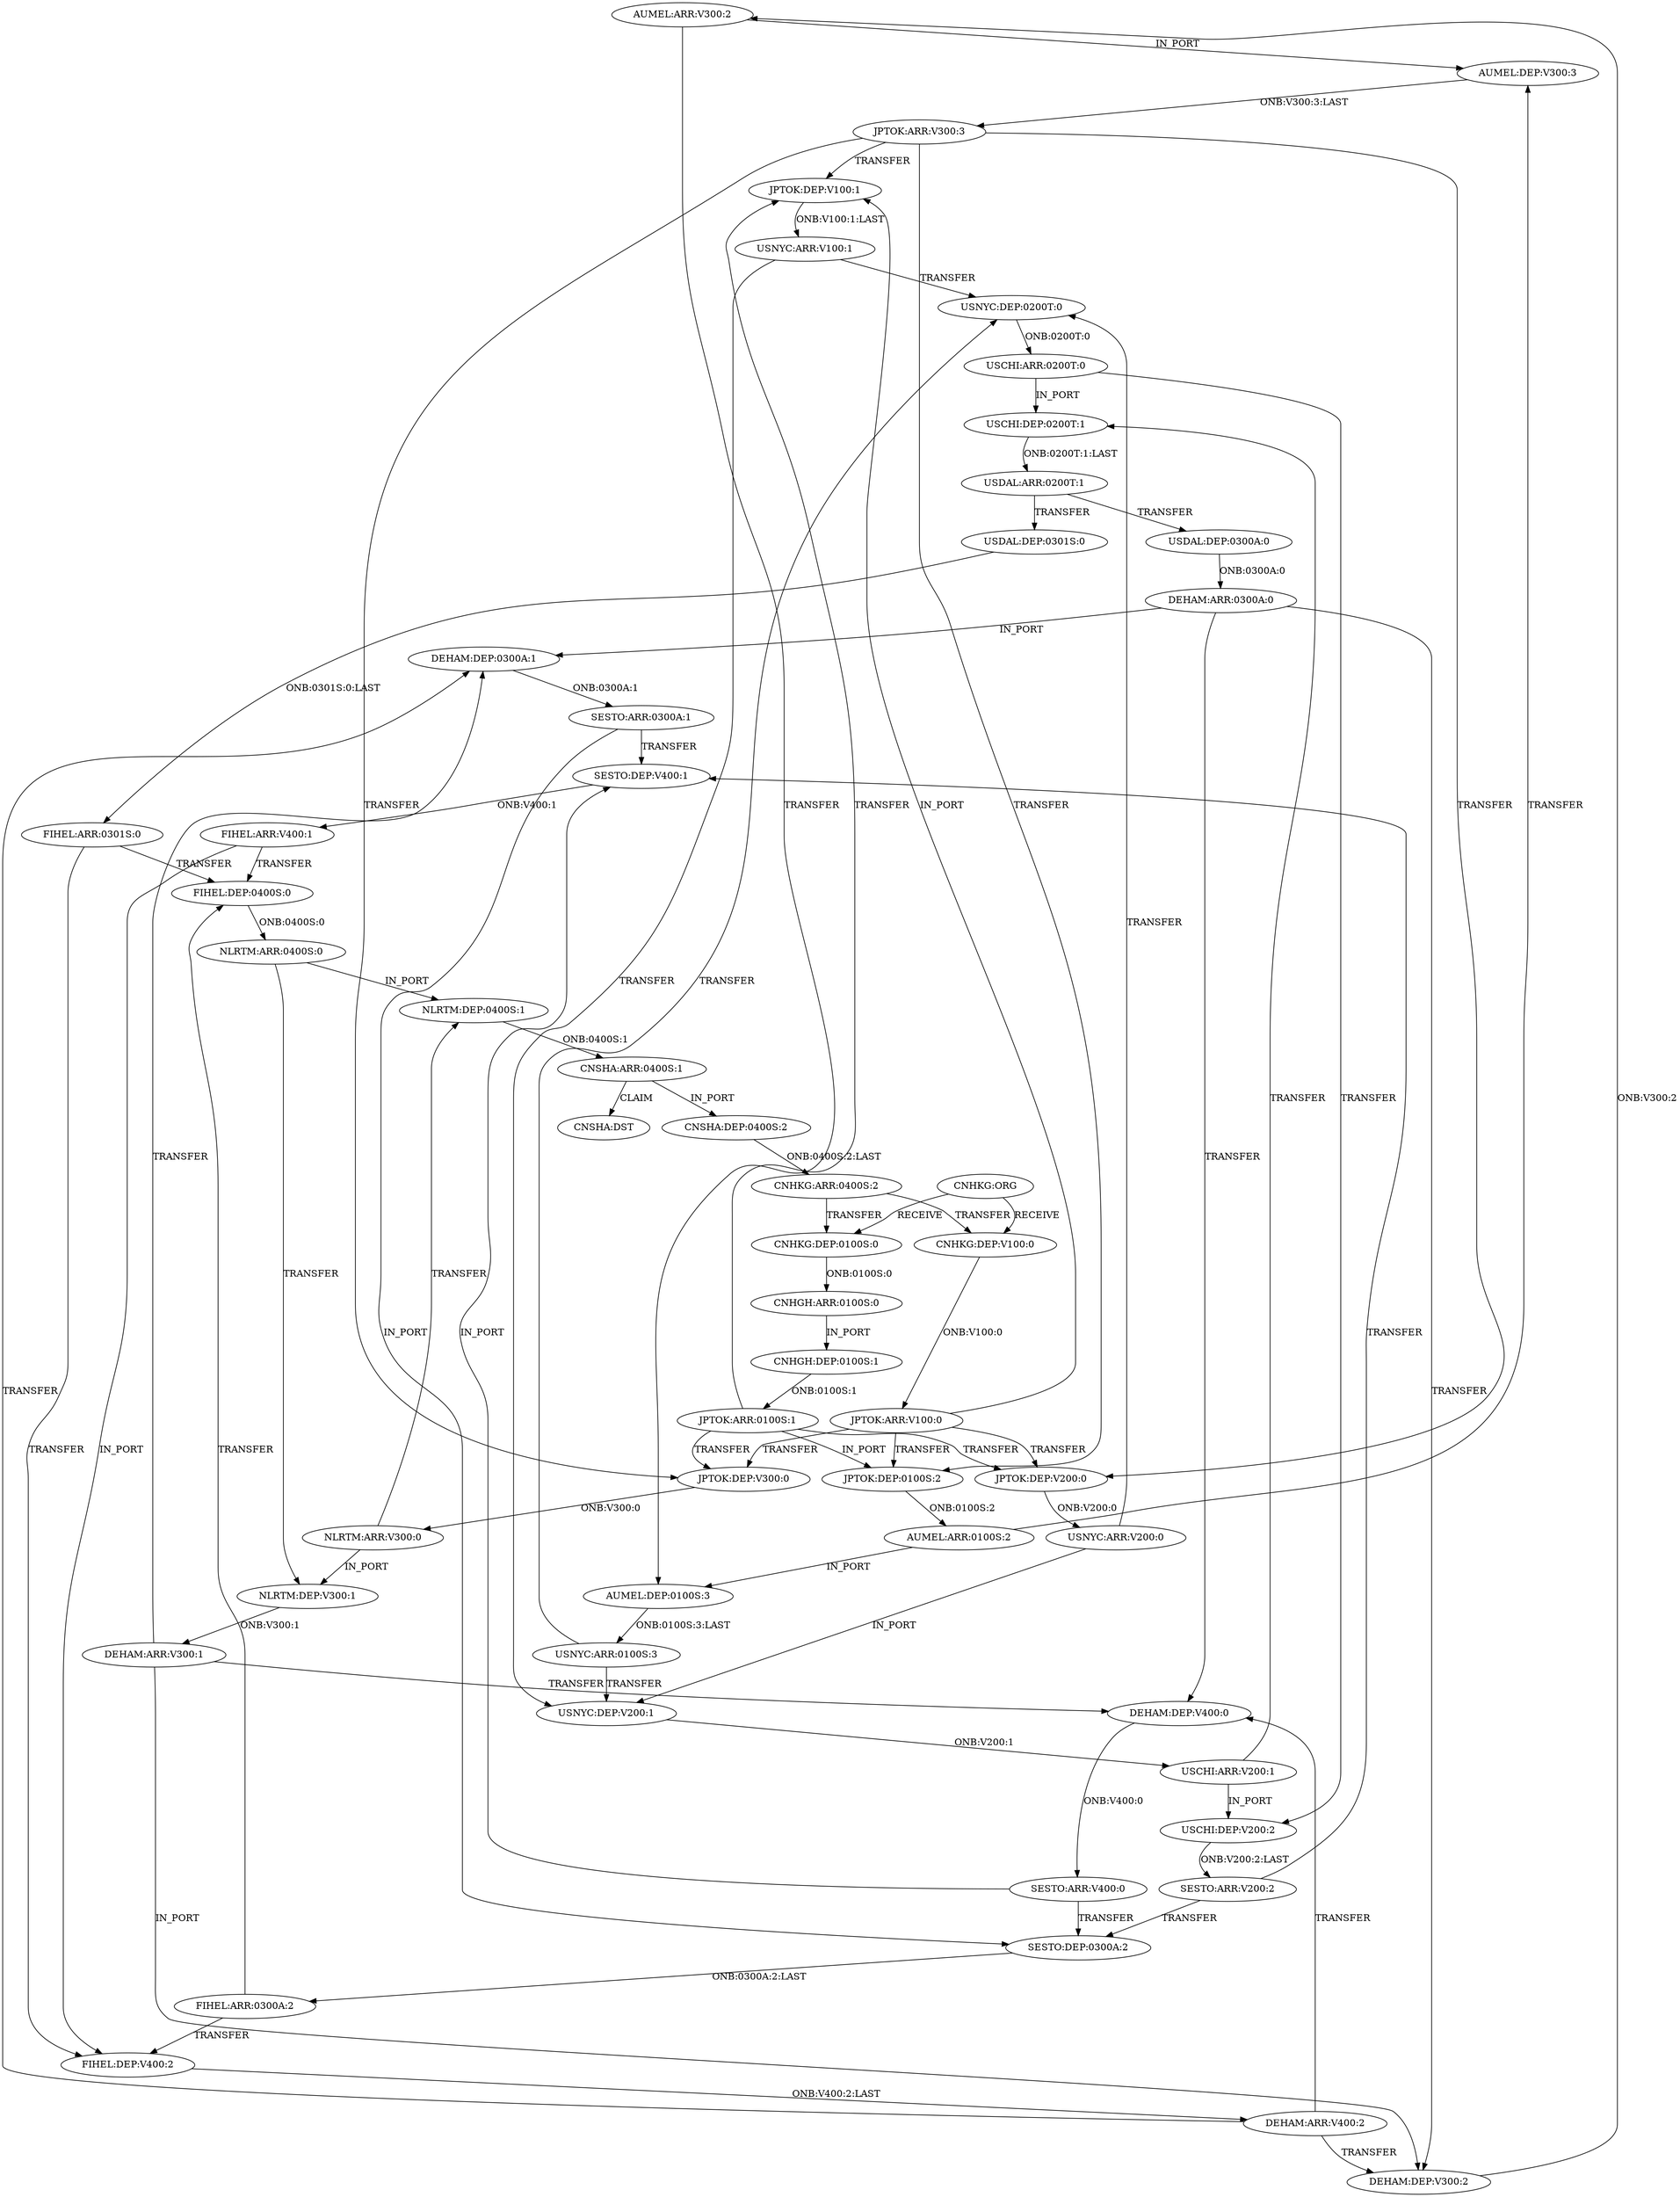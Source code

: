 strict digraph {
    "AUMEL:ARR:V300:2"
    "FIHEL:DEP:0400S:0"
    "NLRTM:ARR:0400S:0"
    "AUMEL:ARR:0100S:2"
    "USDAL:DEP:0300A:0"
    "CNHGH:DEP:0100S:1"
    "JPTOK:DEP:V100:1"
    "FIHEL:DEP:V400:2"
    "SESTO:ARR:V200:2"
    "USDAL:DEP:0301S:0"
    "USNYC:DEP:0200T:0"
    "DEHAM:DEP:0300A:1"
    "AUMEL:DEP:V300:3"
    "CNSHA:DEP:0400S:2"
    "SESTO:ARR:0300A:1"
    "SESTO:ARR:V400:0"
    "USCHI:ARR:V200:1"
    "JPTOK:ARR:V300:3"
    "DEHAM:DEP:V300:2"
    "SESTO:DEP:V400:1"
    "USNYC:ARR:V200:0"
    "DEHAM:ARR:V300:1"
    "USNYC:DEP:V200:1"
    "CNHKG:ORG"
    "JPTOK:ARR:V100:0"
    "CNHGH:ARR:0100S:0"
    "NLRTM:ARR:V300:0"
    "DEHAM:DEP:V400:0"
    "JPTOK:DEP:V300:0"
    "CNSHA:DST"
    "FIHEL:ARR:V400:1"
    "JPTOK:DEP:0100S:2"
    "FIHEL:ARR:0301S:0"
    "USNYC:ARR:V100:1"
    "USNYC:ARR:0100S:3"
    "DEHAM:ARR:0300A:0"
    "CNHKG:DEP:V100:0"
    "SESTO:DEP:0300A:2"
    "JPTOK:DEP:V200:0"
    "CNHKG:DEP:0100S:0"
    "USDAL:ARR:0200T:1"
    "USCHI:DEP:0200T:1"
    "USCHI:DEP:V200:2"
    "USCHI:ARR:0200T:0"
    "CNSHA:ARR:0400S:1"
    "CNHKG:ARR:0400S:2"
    "FIHEL:ARR:0300A:2"
    "NLRTM:DEP:V300:1"
    "JPTOK:ARR:0100S:1"
    "NLRTM:DEP:0400S:1"
    "AUMEL:DEP:0100S:3"
    "DEHAM:ARR:V400:2"
    "AUMEL:ARR:V300:2" -> "AUMEL:DEP:0100S:3" [label="TRANSFER"; weight=100]
    "AUMEL:ARR:V300:2" -> "AUMEL:DEP:V300:3" [label="IN_PORT"; weight=1]
    "FIHEL:DEP:0400S:0" -> "NLRTM:ARR:0400S:0" [label="ONB:0400S:0"; weight=1]
    "NLRTM:ARR:0400S:0" -> "NLRTM:DEP:V300:1" [label="TRANSFER"; weight=100]
    "NLRTM:ARR:0400S:0" -> "NLRTM:DEP:0400S:1" [label="IN_PORT"; weight=1]
    "AUMEL:ARR:0100S:2" -> "AUMEL:DEP:0100S:3" [label="IN_PORT"; weight=1]
    "AUMEL:ARR:0100S:2" -> "AUMEL:DEP:V300:3" [label="TRANSFER"; weight=100]
    "USDAL:DEP:0300A:0" -> "DEHAM:ARR:0300A:0" [label="ONB:0300A:0"; weight=1]
    "CNHGH:DEP:0100S:1" -> "JPTOK:ARR:0100S:1" [label="ONB:0100S:1"; weight=1]
    "JPTOK:DEP:V100:1" -> "USNYC:ARR:V100:1" [label="ONB:V100:1:LAST"; weight=1]
    "FIHEL:DEP:V400:2" -> "DEHAM:ARR:V400:2" [label="ONB:V400:2:LAST"; weight=1]
    "SESTO:ARR:V200:2" -> "SESTO:DEP:0300A:2" [label="TRANSFER"; weight=100]
    "SESTO:ARR:V200:2" -> "SESTO:DEP:V400:1" [label="TRANSFER"; weight=100]
    "USDAL:DEP:0301S:0" -> "FIHEL:ARR:0301S:0" [label="ONB:0301S:0:LAST"; weight=1]
    "USNYC:DEP:0200T:0" -> "USCHI:ARR:0200T:0" [label="ONB:0200T:0"; weight=1]
    "DEHAM:DEP:0300A:1" -> "SESTO:ARR:0300A:1" [label="ONB:0300A:1"; weight=1]
    "AUMEL:DEP:V300:3" -> "JPTOK:ARR:V300:3" [label="ONB:V300:3:LAST"; weight=1]
    "CNSHA:DEP:0400S:2" -> "CNHKG:ARR:0400S:2" [label="ONB:0400S:2:LAST"; weight=1]
    "SESTO:ARR:0300A:1" -> "SESTO:DEP:0300A:2" [label="IN_PORT"; weight=1]
    "SESTO:ARR:0300A:1" -> "SESTO:DEP:V400:1" [label="TRANSFER"; weight=100]
    "SESTO:ARR:V400:0" -> "SESTO:DEP:0300A:2" [label="TRANSFER"; weight=100]
    "SESTO:ARR:V400:0" -> "SESTO:DEP:V400:1" [label="IN_PORT"; weight=1]
    "USCHI:ARR:V200:1" -> "USCHI:DEP:0200T:1" [label="TRANSFER"; weight=100]
    "USCHI:ARR:V200:1" -> "USCHI:DEP:V200:2" [label="IN_PORT"; weight=1]
    "JPTOK:ARR:V300:3" -> "JPTOK:DEP:V100:1" [label="TRANSFER"; weight=100]
    "JPTOK:ARR:V300:3" -> "JPTOK:DEP:V200:0" [label="TRANSFER"; weight=100]
    "JPTOK:ARR:V300:3" -> "JPTOK:DEP:V300:0" [label="TRANSFER"; weight=100]
    "JPTOK:ARR:V300:3" -> "JPTOK:DEP:0100S:2" [label="TRANSFER"; weight=100]
    "DEHAM:DEP:V300:2" -> "AUMEL:ARR:V300:2" [label="ONB:V300:2"; weight=1]
    "SESTO:DEP:V400:1" -> "FIHEL:ARR:V400:1" [label="ONB:V400:1"; weight=1]
    "USNYC:ARR:V200:0" -> "USNYC:DEP:V200:1" [label="IN_PORT"; weight=1]
    "USNYC:ARR:V200:0" -> "USNYC:DEP:0200T:0" [label="TRANSFER"; weight=100]
    "DEHAM:ARR:V300:1" -> "DEHAM:DEP:V400:0" [label="TRANSFER"; weight=100]
    "DEHAM:ARR:V300:1" -> "DEHAM:DEP:V300:2" [label="IN_PORT"; weight=1]
    "DEHAM:ARR:V300:1" -> "DEHAM:DEP:0300A:1" [label="TRANSFER"; weight=100]
    "USNYC:DEP:V200:1" -> "USCHI:ARR:V200:1" [label="ONB:V200:1"; weight=1]
    "CNHKG:ORG" -> "CNHKG:DEP:V100:0" [label="RECEIVE"; weight=1]
    "CNHKG:ORG" -> "CNHKG:DEP:0100S:0" [label="RECEIVE"; weight=1]
    "JPTOK:ARR:V100:0" -> "JPTOK:DEP:V100:1" [label="IN_PORT"; weight=1]
    "JPTOK:ARR:V100:0" -> "JPTOK:DEP:V200:0" [label="TRANSFER"; weight=100]
    "JPTOK:ARR:V100:0" -> "JPTOK:DEP:V300:0" [label="TRANSFER"; weight=100]
    "JPTOK:ARR:V100:0" -> "JPTOK:DEP:0100S:2" [label="TRANSFER"; weight=100]
    "CNHGH:ARR:0100S:0" -> "CNHGH:DEP:0100S:1" [label="IN_PORT"; weight=1]
    "NLRTM:ARR:V300:0" -> "NLRTM:DEP:V300:1" [label="IN_PORT"; weight=1]
    "NLRTM:ARR:V300:0" -> "NLRTM:DEP:0400S:1" [label="TRANSFER"; weight=100]
    "DEHAM:DEP:V400:0" -> "SESTO:ARR:V400:0" [label="ONB:V400:0"; weight=1]
    "JPTOK:DEP:V300:0" -> "NLRTM:ARR:V300:0" [label="ONB:V300:0"; weight=1]
    "FIHEL:ARR:V400:1" -> "FIHEL:DEP:0400S:0" [label="TRANSFER"; weight=100]
    "FIHEL:ARR:V400:1" -> "FIHEL:DEP:V400:2" [label="IN_PORT"; weight=1]
    "JPTOK:DEP:0100S:2" -> "AUMEL:ARR:0100S:2" [label="ONB:0100S:2"; weight=1]
    "FIHEL:ARR:0301S:0" -> "FIHEL:DEP:0400S:0" [label="TRANSFER"; weight=100]
    "FIHEL:ARR:0301S:0" -> "FIHEL:DEP:V400:2" [label="TRANSFER"; weight=100]
    "USNYC:ARR:V100:1" -> "USNYC:DEP:V200:1" [label="TRANSFER"; weight=100]
    "USNYC:ARR:V100:1" -> "USNYC:DEP:0200T:0" [label="TRANSFER"; weight=100]
    "USNYC:ARR:0100S:3" -> "USNYC:DEP:V200:1" [label="TRANSFER"; weight=100]
    "USNYC:ARR:0100S:3" -> "USNYC:DEP:0200T:0" [label="TRANSFER"; weight=100]
    "DEHAM:ARR:0300A:0" -> "DEHAM:DEP:V400:0" [label="TRANSFER"; weight=100]
    "DEHAM:ARR:0300A:0" -> "DEHAM:DEP:V300:2" [label="TRANSFER"; weight=100]
    "DEHAM:ARR:0300A:0" -> "DEHAM:DEP:0300A:1" [label="IN_PORT"; weight=1]
    "CNHKG:DEP:V100:0" -> "JPTOK:ARR:V100:0" [label="ONB:V100:0"; weight=1]
    "SESTO:DEP:0300A:2" -> "FIHEL:ARR:0300A:2" [label="ONB:0300A:2:LAST"; weight=1]
    "JPTOK:DEP:V200:0" -> "USNYC:ARR:V200:0" [label="ONB:V200:0"; weight=1]
    "CNHKG:DEP:0100S:0" -> "CNHGH:ARR:0100S:0" [label="ONB:0100S:0"; weight=1]
    "USDAL:ARR:0200T:1" -> "USDAL:DEP:0300A:0" [label="TRANSFER"; weight=100]
    "USDAL:ARR:0200T:1" -> "USDAL:DEP:0301S:0" [label="TRANSFER"; weight=100]
    "USCHI:DEP:0200T:1" -> "USDAL:ARR:0200T:1" [label="ONB:0200T:1:LAST"; weight=1]
    "USCHI:DEP:V200:2" -> "SESTO:ARR:V200:2" [label="ONB:V200:2:LAST"; weight=1]
    "USCHI:ARR:0200T:0" -> "USCHI:DEP:0200T:1" [label="IN_PORT"; weight=1]
    "USCHI:ARR:0200T:0" -> "USCHI:DEP:V200:2" [label="TRANSFER"; weight=100]
    "CNSHA:ARR:0400S:1" -> "CNSHA:DST" [label="CLAIM"; weight=1]
    "CNSHA:ARR:0400S:1" -> "CNSHA:DEP:0400S:2" [label="IN_PORT"; weight=1]
    "CNHKG:ARR:0400S:2" -> "CNHKG:DEP:V100:0" [label="TRANSFER"; weight=100]
    "CNHKG:ARR:0400S:2" -> "CNHKG:DEP:0100S:0" [label="TRANSFER"; weight=100]
    "FIHEL:ARR:0300A:2" -> "FIHEL:DEP:0400S:0" [label="TRANSFER"; weight=100]
    "FIHEL:ARR:0300A:2" -> "FIHEL:DEP:V400:2" [label="TRANSFER"; weight=100]
    "NLRTM:DEP:V300:1" -> "DEHAM:ARR:V300:1" [label="ONB:V300:1"; weight=1]
    "JPTOK:ARR:0100S:1" -> "JPTOK:DEP:V100:1" [label="TRANSFER"; weight=100]
    "JPTOK:ARR:0100S:1" -> "JPTOK:DEP:V200:0" [label="TRANSFER"; weight=100]
    "JPTOK:ARR:0100S:1" -> "JPTOK:DEP:V300:0" [label="TRANSFER"; weight=100]
    "JPTOK:ARR:0100S:1" -> "JPTOK:DEP:0100S:2" [label="IN_PORT"; weight=1]
    "NLRTM:DEP:0400S:1" -> "CNSHA:ARR:0400S:1" [label="ONB:0400S:1"; weight=1]
    "AUMEL:DEP:0100S:3" -> "USNYC:ARR:0100S:3" [label="ONB:0100S:3:LAST"; weight=1]
    "DEHAM:ARR:V400:2" -> "DEHAM:DEP:V400:0" [label="TRANSFER"; weight=100]
    "DEHAM:ARR:V400:2" -> "DEHAM:DEP:V300:2" [label="TRANSFER"; weight=100]
    "DEHAM:ARR:V400:2" -> "DEHAM:DEP:0300A:1" [label="TRANSFER"; weight=100]
}
